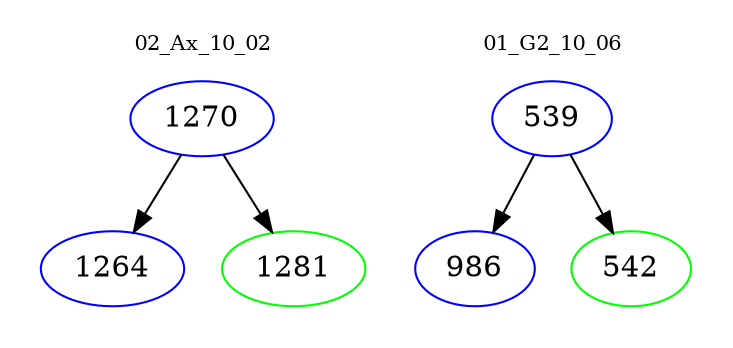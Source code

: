 digraph{
subgraph cluster_0 {
color = white
label = "02_Ax_10_02";
fontsize=10;
T0_1270 [label="1270", color="blue"]
T0_1270 -> T0_1264 [color="black"]
T0_1264 [label="1264", color="blue"]
T0_1270 -> T0_1281 [color="black"]
T0_1281 [label="1281", color="green"]
}
subgraph cluster_1 {
color = white
label = "01_G2_10_06";
fontsize=10;
T1_539 [label="539", color="blue"]
T1_539 -> T1_986 [color="black"]
T1_986 [label="986", color="blue"]
T1_539 -> T1_542 [color="black"]
T1_542 [label="542", color="green"]
}
}
